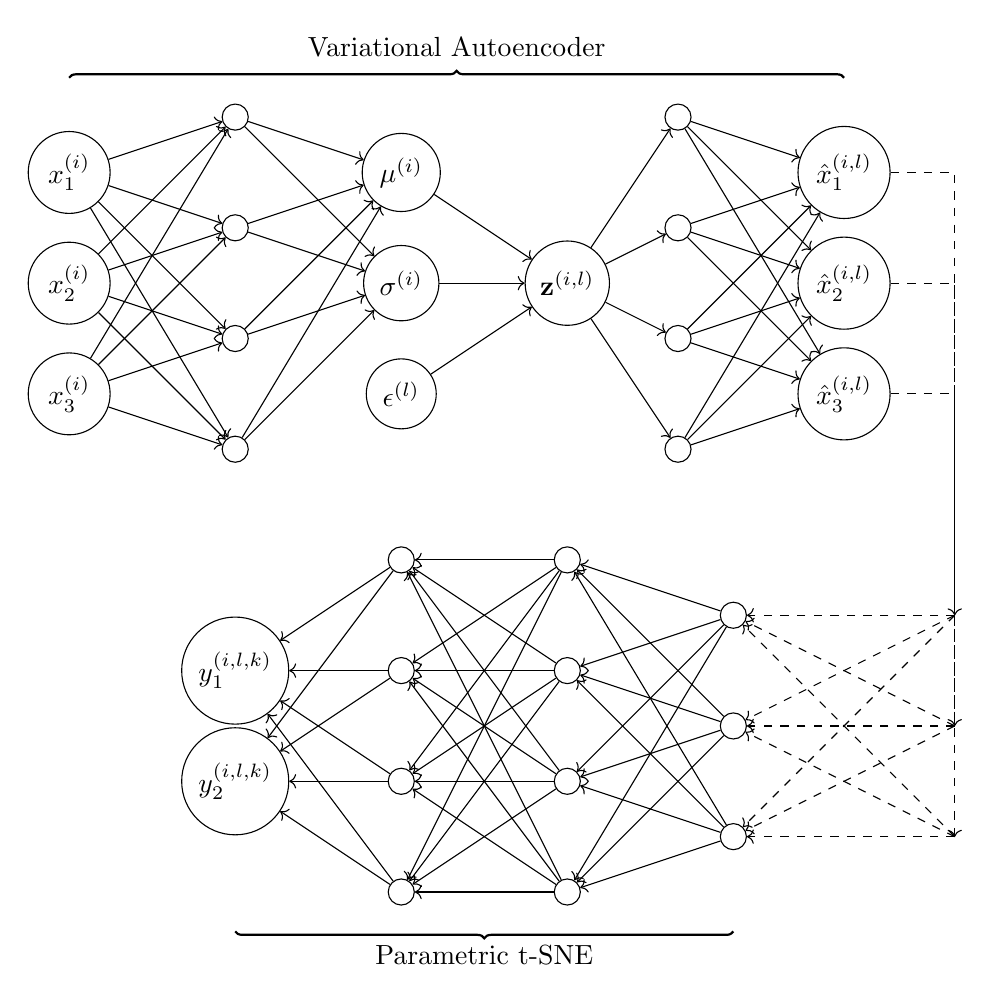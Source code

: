 \begin{tikzpicture}[x=1em,y=1em]

  % VAE
  % Input layer
  \foreach \i in {1,...,3}{
    \node[draw, circle] (N-1-\i) at (0, 10 + 4 - 4 * \i) {$x^{(i)}_{\i}$};
  }
  % Encoder hidden layer
  \foreach \i in {1,...,4}{
    \node[draw, circle] (N-2-\i) at (6, 12 + 4 - 4 * \i) {};
    \foreach \j in {1,...,3}{
      \draw [->] (N-1-\j) -- (N-2-\i);
    }
  }
  % Latent code
  \node[draw, circle] (mu) at (12, 10) {$\mathbf{\mu}^{(i)}$};
  \node[draw, circle] (sigma) at (12, 6) {$\mathbf{\sigma}^{(i)}$};
  \node[draw, circle] (eps) at (12, 2) {$\mathbf{\epsilon}^{(l)}$};
  \node[draw, circle] (z) at (18, 6) {$\mathbf{z}^{(i, l)}$};
  \foreach \x in {mu,sigma,eps}{
    \draw [->] (\x) -- (z);
  }
  \foreach \x in {mu,sigma}{
    \foreach \j in {1,...,4}{
      \draw [->] (N-2-\j) -- (\x);
    }
  }
  % Decoder hidden layer
  \foreach \i in {1,...,4}{
    \node[draw, circle] (N-4-\i) at (22, 12 + 4 - 4 * \i) {};
    \draw [->] (z) -- (N-4-\i);
  }
  % Output layer
  \foreach \i in {1,...,3}{
    \node[draw, circle] (N-5-\i) at (28, 10 + 4 - 4 * \i) {$\hat{x}^{(i, l)}_{\i}$};
    \foreach \j in {1,...,4}{
      \draw [->] (N-4-\j) -- (N-5-\i);
    }
  }

  % PTSPE
  % Input layer
  \foreach \i in {1,...,3}{
    \node[draw, circle] (P-1-\i) at (24 + 0, -16 + 10 + 4 - 4 * \i) {};
  }
  % Hidden layer 1
  \foreach \i in {1,...,4}{
    \node[draw, circle] (P-2-\i) at (24 - 6, -16 + 12 + 4 - 4 * \i) {};
    \foreach \j in {1,...,3}{
      \draw [->] (P-1-\j) -- (P-2-\i);
    }
  }
  % Hidden layer 2
  \foreach \i in {1,...,4}{
    \node[draw, circle] (P-3-\i) at (24 - 12, -16 + 12 + 4 - 4 * \i) {};
    \foreach \j in {1,...,4}{
      \draw [->] (P-2-\j) -- (P-3-\i);
    }
  }
  % Output layer
  \foreach \i in {1,...,2}{
    \node[draw, circle] (P-4-\i) at (24 - 18, -16 + 8 + 4 - 4 * \i) {$y_{\i}^{(i,l,k)}$};
    \foreach \j in {1,...,4}{
      \draw [->] (P-3-\j) -- (P-4-\i);
    }
  }

  \foreach \i in {1,...,3}{
    \coordinate (C-\i) at (32, -16 + 10 + 4 - 4 * \i);
    \draw [dashed,->] (N-5-\i) -| (C-\i);
    \foreach \j in {1,...,3}{
      \draw [dashed,->] (C-\i) -- (P-1-\j);
    }
  }

  \draw [thick, decoration={brace, raise=0.5cm}, decorate] (0,12) -- (28,12) node[pos=0.5,anchor=north,yshift=1.15cm] {Variational Autoencoder};
  
  \draw [thick, decoration={brace, mirror, raise=0.5cm}, decorate] (6,-16) -- (24,-16) node[pos=0.5,anchor=north,yshift=-0.55cm] {Parametric t-SNE};

\end{tikzpicture}
